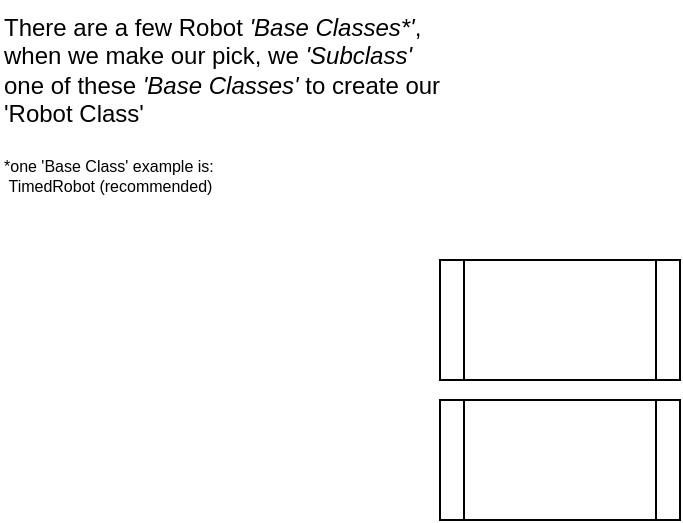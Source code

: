 <mxfile version="24.7.8">
  <diagram name="Page-1" id="wZHylJGVvRN78PE_ajUZ">
    <mxGraphModel dx="573" dy="536" grid="1" gridSize="10" guides="1" tooltips="1" connect="1" arrows="1" fold="1" page="1" pageScale="1" pageWidth="850" pageHeight="1100" math="0" shadow="0">
      <root>
        <mxCell id="0" />
        <mxCell id="1" parent="0" />
        <mxCell id="2amReH7Rf4U3_M4I3xsN-1" value="" style="shape=process;whiteSpace=wrap;html=1;backgroundOutline=1;rounded=0;glass=0;" vertex="1" parent="1">
          <mxGeometry x="240" y="150" width="120" height="60" as="geometry" />
        </mxCell>
        <mxCell id="2amReH7Rf4U3_M4I3xsN-2" value="" style="shape=process;whiteSpace=wrap;html=1;backgroundOutline=1;" vertex="1" parent="1">
          <mxGeometry x="240" y="220" width="120" height="60" as="geometry" />
        </mxCell>
        <mxCell id="2amReH7Rf4U3_M4I3xsN-3" value="There are a few Robot &lt;i&gt;&#39;Base Classes*&#39;&lt;/i&gt;, when we make our pick, we &lt;i&gt;&#39;Subclass&#39;&lt;/i&gt; one of these &lt;i&gt;&#39;Base Classes&#39;&lt;/i&gt; to create our &#39;Robot Class&#39;&lt;div&gt;&lt;br&gt;&lt;/div&gt;&lt;div style=&quot;font-size: 8px;&quot;&gt;&lt;font style=&quot;font-size: 8px;&quot;&gt;*one &#39;Base Class&#39;&amp;nbsp;&lt;span style=&quot;background-color: initial;&quot;&gt;example is&lt;/span&gt;&lt;span style=&quot;background-color: initial;&quot;&gt;:&lt;/span&gt;&lt;/font&gt;&lt;/div&gt;&lt;div style=&quot;font-size: 8px;&quot;&gt;&lt;font style=&quot;font-size: 8px;&quot;&gt;&amp;nbsp;TimedRobot (recommended)&lt;/font&gt;&lt;/div&gt;" style="text;html=1;align=left;verticalAlign=top;whiteSpace=wrap;rounded=0;" vertex="1" parent="1">
          <mxGeometry x="20" y="20" width="229" height="100" as="geometry" />
        </mxCell>
      </root>
    </mxGraphModel>
  </diagram>
</mxfile>
